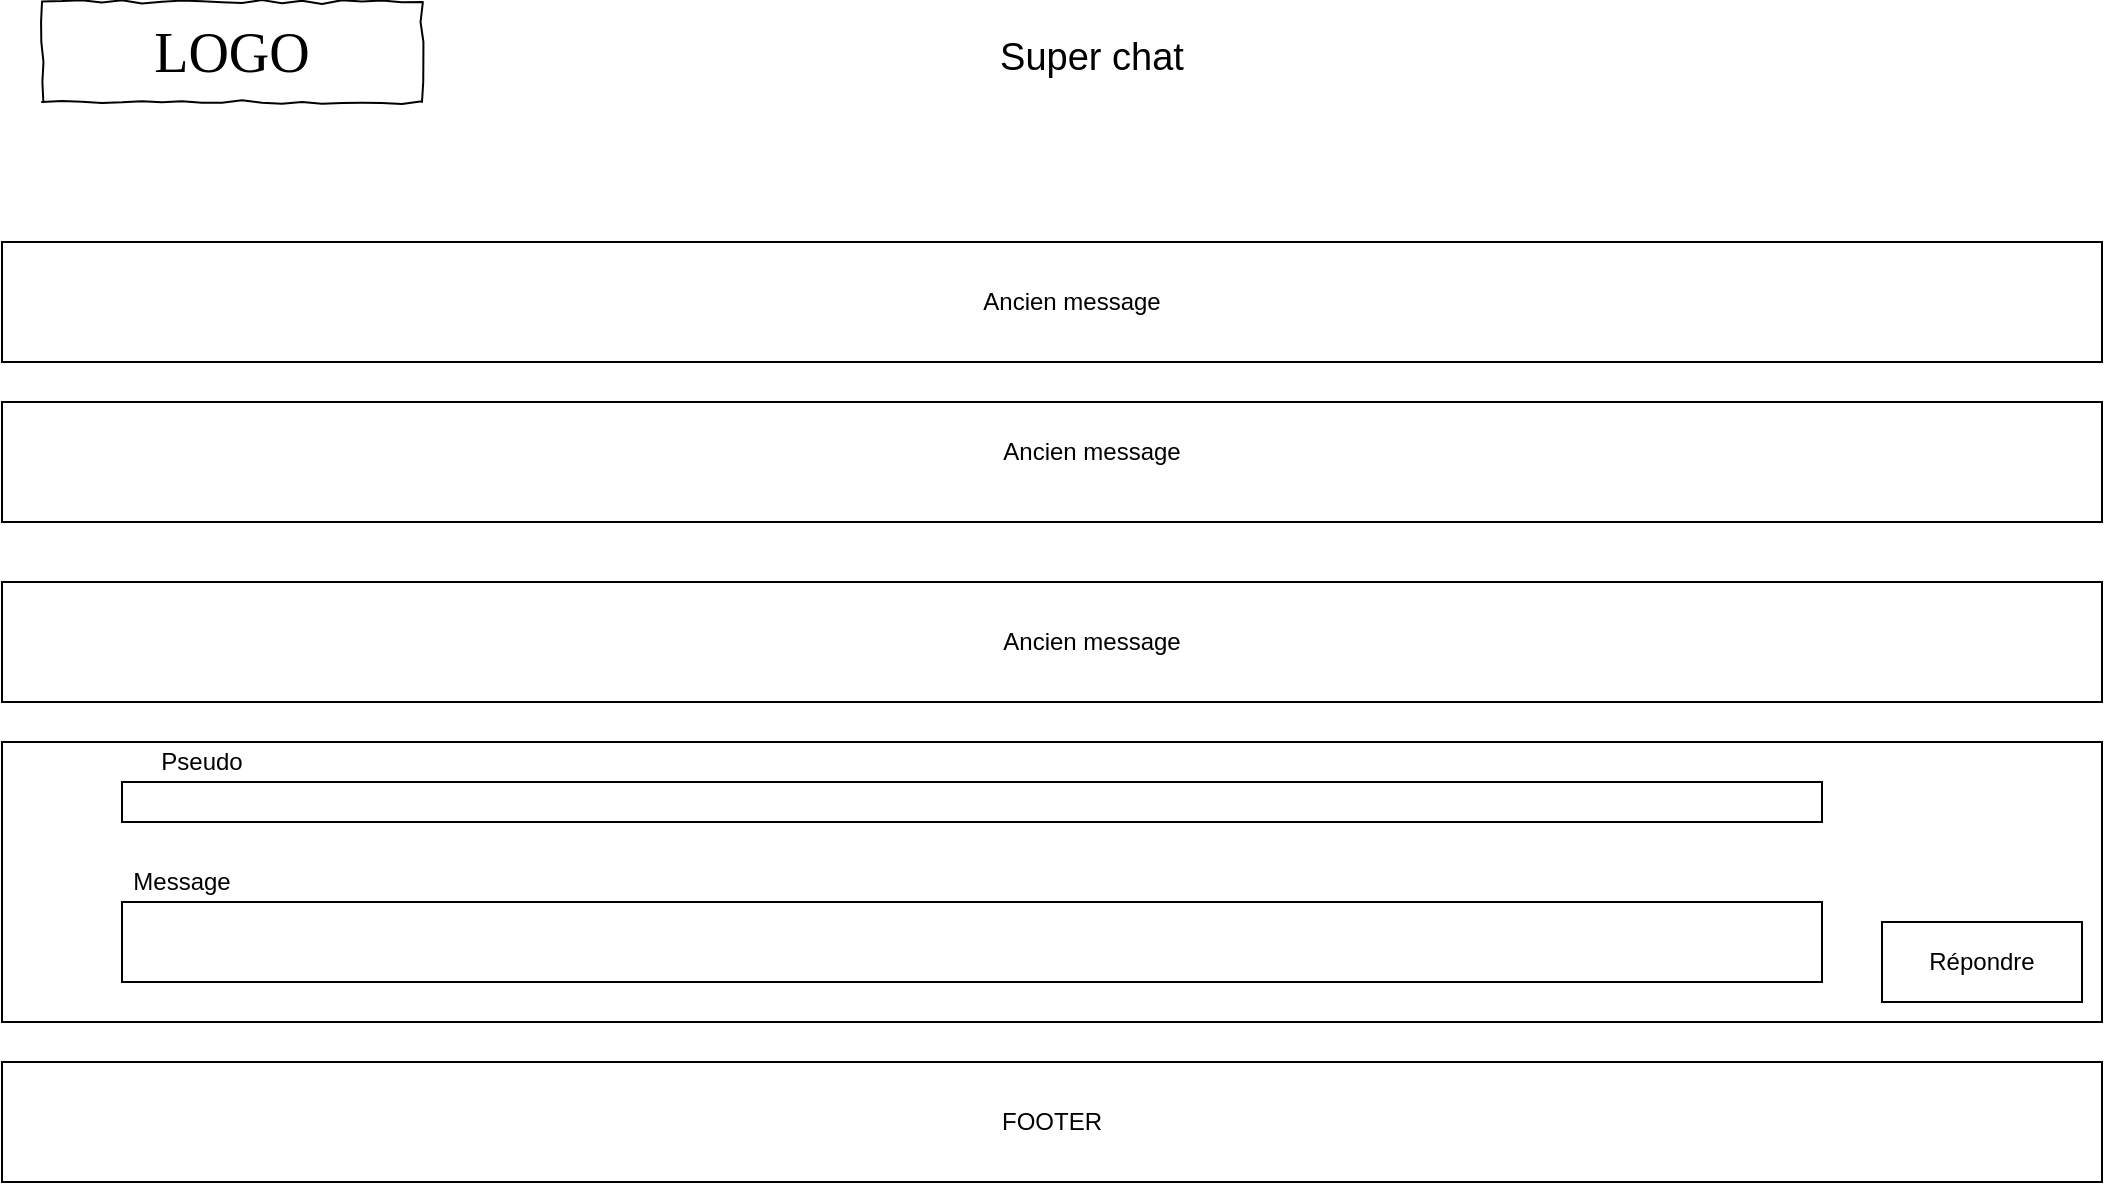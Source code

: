 <mxfile version="11.1.4" type="device"><diagram name="Make up - 1 " id="03018318-947c-dd8e-b7a3-06fadd420f32"><mxGraphModel dx="1024" dy="595" grid="1" gridSize="10" guides="1" tooltips="1" connect="1" arrows="1" fold="1" page="1" pageScale="1" pageWidth="1100" pageHeight="850" background="#ffffff" math="0" shadow="0"><root><mxCell id="0"/><mxCell id="1" parent="0"/><mxCell id="677b7b8949515195-2" value="LOGO" style="whiteSpace=wrap;html=1;rounded=0;shadow=0;labelBackgroundColor=none;strokeColor=#000000;strokeWidth=1;fillColor=#ffffff;fontFamily=Verdana;fontSize=28;fontColor=#000000;align=center;comic=1;" parent="1" vertex="1"><mxGeometry x="40" y="50" width="190" height="50" as="geometry"/></mxCell><mxCell id="6Z73ill-tE2PfaPqWITv-1" value="&lt;font style=&quot;font-size: 19px&quot;&gt;Super chat&lt;/font&gt;" style="text;html=1;strokeColor=none;fillColor=none;align=center;verticalAlign=middle;whiteSpace=wrap;rounded=0;" parent="1" vertex="1"><mxGeometry x="300" y="55" width="530" height="45" as="geometry"/></mxCell><mxCell id="6Z73ill-tE2PfaPqWITv-2" value="" style="rounded=0;whiteSpace=wrap;html=1;" parent="1" vertex="1"><mxGeometry x="20" y="170" width="1050" height="60" as="geometry"/></mxCell><mxCell id="6Z73ill-tE2PfaPqWITv-3" value="" style="rounded=0;whiteSpace=wrap;html=1;" parent="1" vertex="1"><mxGeometry x="20" y="250" width="1050" height="60" as="geometry"/></mxCell><mxCell id="6Z73ill-tE2PfaPqWITv-6" value="" style="rounded=0;whiteSpace=wrap;html=1;" parent="1" vertex="1"><mxGeometry x="20" y="340" width="1050" height="60" as="geometry"/></mxCell><mxCell id="6Z73ill-tE2PfaPqWITv-9" value="Ancien message" style="text;html=1;strokeColor=none;fillColor=none;align=center;verticalAlign=middle;whiteSpace=wrap;rounded=0;" parent="1" vertex="1"><mxGeometry x="60" y="190" width="990" height="20" as="geometry"/></mxCell><mxCell id="6Z73ill-tE2PfaPqWITv-10" value="Ancien message" style="text;html=1;strokeColor=none;fillColor=none;align=center;verticalAlign=middle;whiteSpace=wrap;rounded=0;" parent="1" vertex="1"><mxGeometry x="70" y="265" width="990" height="20" as="geometry"/></mxCell><mxCell id="6Z73ill-tE2PfaPqWITv-11" value="Ancien message" style="text;html=1;strokeColor=none;fillColor=none;align=center;verticalAlign=middle;whiteSpace=wrap;rounded=0;" parent="1" vertex="1"><mxGeometry x="70" y="360" width="990" height="20" as="geometry"/></mxCell><mxCell id="6Z73ill-tE2PfaPqWITv-12" value="" style="rounded=0;whiteSpace=wrap;html=1;" parent="1" vertex="1"><mxGeometry x="20" y="420" width="1050" height="140" as="geometry"/></mxCell><mxCell id="6Z73ill-tE2PfaPqWITv-14" value="" style="rounded=0;whiteSpace=wrap;html=1;" parent="1" vertex="1"><mxGeometry x="80" y="440" width="850" height="20" as="geometry"/></mxCell><mxCell id="6Z73ill-tE2PfaPqWITv-15" value="" style="rounded=0;whiteSpace=wrap;html=1;" parent="1" vertex="1"><mxGeometry x="80" y="500" width="850" height="40" as="geometry"/></mxCell><mxCell id="6Z73ill-tE2PfaPqWITv-16" value="Pseudo" style="text;html=1;strokeColor=none;fillColor=none;align=center;verticalAlign=middle;whiteSpace=wrap;rounded=0;" parent="1" vertex="1"><mxGeometry x="80" y="420" width="80" height="20" as="geometry"/></mxCell><mxCell id="6Z73ill-tE2PfaPqWITv-17" value="Message" style="text;html=1;strokeColor=none;fillColor=none;align=center;verticalAlign=middle;whiteSpace=wrap;rounded=0;" parent="1" vertex="1"><mxGeometry x="90" y="480" width="40" height="20" as="geometry"/></mxCell><mxCell id="6Z73ill-tE2PfaPqWITv-18" value="Répondre" style="rounded=0;whiteSpace=wrap;html=1;" parent="1" vertex="1"><mxGeometry x="960" y="510" width="100" height="40" as="geometry"/></mxCell><mxCell id="FgLSggk_95IRpjnwwGsN-1" value="FOOTER" style="rounded=0;whiteSpace=wrap;html=1;" parent="1" vertex="1"><mxGeometry x="20" y="580" width="1050" height="60" as="geometry"/></mxCell></root></mxGraphModel></diagram><diagram name="Copy of Make up - 1 " id="J71SfFxQ0c4aaJ1NXwxY"><mxGraphModel dx="1024" dy="595" grid="1" gridSize="10" guides="1" tooltips="1" connect="1" arrows="1" fold="1" page="1" pageScale="1" pageWidth="1100" pageHeight="850" background="#ffffff" math="0" shadow="0"><root><mxCell id="QGTvkECO7w3by4l58Bh2-0"/><mxCell id="QGTvkECO7w3by4l58Bh2-1" parent="QGTvkECO7w3by4l58Bh2-0"/><mxCell id="QGTvkECO7w3by4l58Bh2-2" value="LOGO" style="whiteSpace=wrap;html=1;rounded=0;shadow=0;labelBackgroundColor=none;strokeColor=#000000;strokeWidth=1;fillColor=#ffffff;fontFamily=Verdana;fontSize=28;fontColor=#000000;align=center;comic=1;" vertex="1" parent="QGTvkECO7w3by4l58Bh2-1"><mxGeometry x="40" y="12.5" width="190" height="50" as="geometry"/></mxCell><mxCell id="QGTvkECO7w3by4l58Bh2-3" value="&lt;font style=&quot;font-size: 19px&quot;&gt;Super chat&lt;/font&gt;" style="text;html=1;strokeColor=none;fillColor=none;align=center;verticalAlign=middle;whiteSpace=wrap;rounded=0;" vertex="1" parent="QGTvkECO7w3by4l58Bh2-1"><mxGeometry x="300" y="15" width="530" height="45" as="geometry"/></mxCell><mxCell id="QGTvkECO7w3by4l58Bh2-4" value="" style="rounded=0;whiteSpace=wrap;html=1;" vertex="1" parent="QGTvkECO7w3by4l58Bh2-1"><mxGeometry x="20" y="170" width="1050" height="60" as="geometry"/></mxCell><mxCell id="QGTvkECO7w3by4l58Bh2-5" value="" style="rounded=0;whiteSpace=wrap;html=1;" vertex="1" parent="QGTvkECO7w3by4l58Bh2-1"><mxGeometry x="20" y="250" width="1050" height="60" as="geometry"/></mxCell><mxCell id="QGTvkECO7w3by4l58Bh2-6" value="" style="rounded=0;whiteSpace=wrap;html=1;" vertex="1" parent="QGTvkECO7w3by4l58Bh2-1"><mxGeometry x="20" y="340" width="1050" height="60" as="geometry"/></mxCell><mxCell id="QGTvkECO7w3by4l58Bh2-7" value="Ancien message" style="text;html=1;strokeColor=none;fillColor=none;align=center;verticalAlign=middle;whiteSpace=wrap;rounded=0;" vertex="1" parent="QGTvkECO7w3by4l58Bh2-1"><mxGeometry x="60" y="190" width="990" height="20" as="geometry"/></mxCell><mxCell id="QGTvkECO7w3by4l58Bh2-8" value="Ancien message" style="text;html=1;strokeColor=none;fillColor=none;align=center;verticalAlign=middle;whiteSpace=wrap;rounded=0;" vertex="1" parent="QGTvkECO7w3by4l58Bh2-1"><mxGeometry x="70" y="265" width="990" height="20" as="geometry"/></mxCell><mxCell id="QGTvkECO7w3by4l58Bh2-9" value="Ancien message" style="text;html=1;strokeColor=none;fillColor=none;align=center;verticalAlign=middle;whiteSpace=wrap;rounded=0;" vertex="1" parent="QGTvkECO7w3by4l58Bh2-1"><mxGeometry x="70" y="360" width="990" height="20" as="geometry"/></mxCell><mxCell id="QGTvkECO7w3by4l58Bh2-10" value="" style="rounded=0;whiteSpace=wrap;html=1;" vertex="1" parent="QGTvkECO7w3by4l58Bh2-1"><mxGeometry x="20" y="420" width="1050" height="140" as="geometry"/></mxCell><mxCell id="QGTvkECO7w3by4l58Bh2-11" value="" style="rounded=0;whiteSpace=wrap;html=1;" vertex="1" parent="QGTvkECO7w3by4l58Bh2-1"><mxGeometry x="80" y="440" width="850" height="20" as="geometry"/></mxCell><mxCell id="QGTvkECO7w3by4l58Bh2-12" value="" style="rounded=0;whiteSpace=wrap;html=1;" vertex="1" parent="QGTvkECO7w3by4l58Bh2-1"><mxGeometry x="80" y="500" width="850" height="40" as="geometry"/></mxCell><mxCell id="QGTvkECO7w3by4l58Bh2-13" value="Pseudo" style="text;html=1;strokeColor=none;fillColor=none;align=center;verticalAlign=middle;whiteSpace=wrap;rounded=0;" vertex="1" parent="QGTvkECO7w3by4l58Bh2-1"><mxGeometry x="80" y="420" width="80" height="20" as="geometry"/></mxCell><mxCell id="QGTvkECO7w3by4l58Bh2-14" value="Message" style="text;html=1;strokeColor=none;fillColor=none;align=center;verticalAlign=middle;whiteSpace=wrap;rounded=0;" vertex="1" parent="QGTvkECO7w3by4l58Bh2-1"><mxGeometry x="90" y="480" width="40" height="20" as="geometry"/></mxCell><mxCell id="QGTvkECO7w3by4l58Bh2-15" value="Répondre" style="rounded=0;whiteSpace=wrap;html=1;" vertex="1" parent="QGTvkECO7w3by4l58Bh2-1"><mxGeometry x="960" y="510" width="100" height="40" as="geometry"/></mxCell><mxCell id="QGTvkECO7w3by4l58Bh2-16" value="FOOTER" style="rounded=0;whiteSpace=wrap;html=1;" vertex="1" parent="QGTvkECO7w3by4l58Bh2-1"><mxGeometry x="20" y="580" width="1050" height="60" as="geometry"/></mxCell><mxCell id="QGTvkECO7w3by4l58Bh2-17" value="NAV" style="rounded=0;whiteSpace=wrap;html=1;" vertex="1" parent="QGTvkECO7w3by4l58Bh2-1"><mxGeometry x="25" y="90" width="1050" height="60" as="geometry"/></mxCell></root></mxGraphModel></diagram><diagram id="23AlHY7Yt_Ieiep2--FH" name="MCD 1"><mxGraphModel dx="460" dy="815" grid="1" gridSize="10" guides="1" tooltips="1" connect="1" arrows="1" fold="1" page="1" pageScale="1" pageWidth="827" pageHeight="1169" math="0" shadow="0"><root><mxCell id="cHLcUi0czKIti61Ibx5J-0"/><mxCell id="cHLcUi0czKIti61Ibx5J-1" parent="cHLcUi0czKIti61Ibx5J-0"/><mxCell id="cHLcUi0czKIti61Ibx5J-3" value="User" style="swimlane;fontStyle=0;childLayout=stackLayout;horizontal=1;startSize=26;fillColor=none;horizontalStack=0;resizeParent=1;resizeParentMax=0;resizeLast=0;collapsible=1;marginBottom=0;" vertex="1" parent="cHLcUi0czKIti61Ibx5J-1"><mxGeometry x="190" y="206" width="140" height="78" as="geometry"/></mxCell><mxCell id="cHLcUi0czKIti61Ibx5J-4" value="ID" style="text;strokeColor=none;fillColor=none;align=left;verticalAlign=top;spacingLeft=4;spacingRight=4;overflow=hidden;rotatable=0;points=[[0,0.5],[1,0.5]];portConstraint=eastwest;" vertex="1" parent="cHLcUi0czKIti61Ibx5J-3"><mxGeometry y="26" width="140" height="26" as="geometry"/></mxCell><mxCell id="cHLcUi0czKIti61Ibx5J-5" value="Name" style="text;strokeColor=none;fillColor=none;align=left;verticalAlign=top;spacingLeft=4;spacingRight=4;overflow=hidden;rotatable=0;points=[[0,0.5],[1,0.5]];portConstraint=eastwest;" vertex="1" parent="cHLcUi0czKIti61Ibx5J-3"><mxGeometry y="52" width="140" height="26" as="geometry"/></mxCell><mxCell id="cHLcUi0czKIti61Ibx5J-7" value="Message" style="swimlane;fontStyle=0;childLayout=stackLayout;horizontal=1;startSize=26;fillColor=none;horizontalStack=0;resizeParent=1;resizeParentMax=0;resizeLast=0;collapsible=1;marginBottom=0;" vertex="1" parent="cHLcUi0czKIti61Ibx5J-1"><mxGeometry x="520" y="180" width="140" height="130" as="geometry"/></mxCell><mxCell id="cHLcUi0czKIti61Ibx5J-8" value="ID" style="text;strokeColor=none;fillColor=none;align=left;verticalAlign=top;spacingLeft=4;spacingRight=4;overflow=hidden;rotatable=0;points=[[0,0.5],[1,0.5]];portConstraint=eastwest;" vertex="1" parent="cHLcUi0czKIti61Ibx5J-7"><mxGeometry y="26" width="140" height="26" as="geometry"/></mxCell><mxCell id="cHLcUi0czKIti61Ibx5J-9" value="Message" style="text;strokeColor=none;fillColor=none;align=left;verticalAlign=top;spacingLeft=4;spacingRight=4;overflow=hidden;rotatable=0;points=[[0,0.5],[1,0.5]];portConstraint=eastwest;" vertex="1" parent="cHLcUi0czKIti61Ibx5J-7"><mxGeometry y="52" width="140" height="26" as="geometry"/></mxCell><mxCell id="cHLcUi0czKIti61Ibx5J-11" value="Date" style="text;strokeColor=none;fillColor=none;align=left;verticalAlign=top;spacingLeft=4;spacingRight=4;overflow=hidden;rotatable=0;points=[[0,0.5],[1,0.5]];portConstraint=eastwest;" vertex="1" parent="cHLcUi0czKIti61Ibx5J-7"><mxGeometry y="78" width="140" height="26" as="geometry"/></mxCell><mxCell id="cHLcUi0czKIti61Ibx5J-12" value="ID_User" style="text;strokeColor=none;fillColor=none;align=left;verticalAlign=top;spacingLeft=4;spacingRight=4;overflow=hidden;rotatable=0;points=[[0,0.5],[1,0.5]];portConstraint=eastwest;" vertex="1" parent="cHLcUi0czKIti61Ibx5J-7"><mxGeometry y="104" width="140" height="26" as="geometry"/></mxCell><mxCell id="cHLcUi0czKIti61Ibx5J-13" value="" style="endArrow=classic;startArrow=classic;html=1;exitX=1;exitY=0.5;exitDx=0;exitDy=0;entryX=0;entryY=0.5;entryDx=0;entryDy=0;" edge="1" parent="cHLcUi0czKIti61Ibx5J-1" source="cHLcUi0czKIti61Ibx5J-4" target="cHLcUi0czKIti61Ibx5J-9"><mxGeometry width="50" height="50" relative="1" as="geometry"><mxPoint x="400" y="271" as="sourcePoint"/><mxPoint x="450" y="221" as="targetPoint"/></mxGeometry></mxCell><mxCell id="cHLcUi0czKIti61Ibx5J-14" value="Poste" style="ellipse;whiteSpace=wrap;html=1;aspect=fixed;" vertex="1" parent="cHLcUi0czKIti61Ibx5J-1"><mxGeometry x="380" y="205" width="80" height="80" as="geometry"/></mxCell><mxCell id="cHLcUi0czKIti61Ibx5J-15" value="1,N" style="text;html=1;strokeColor=none;fillColor=none;align=center;verticalAlign=middle;whiteSpace=wrap;rounded=0;" vertex="1" parent="cHLcUi0czKIti61Ibx5J-1"><mxGeometry x="340" y="284" width="40" height="20" as="geometry"/></mxCell><mxCell id="cHLcUi0czKIti61Ibx5J-16" value="1,1" style="text;html=1;strokeColor=none;fillColor=none;align=center;verticalAlign=middle;whiteSpace=wrap;rounded=0;" vertex="1" parent="cHLcUi0czKIti61Ibx5J-1"><mxGeometry x="460" y="277" width="40" height="20" as="geometry"/></mxCell></root></mxGraphModel></diagram></mxfile>